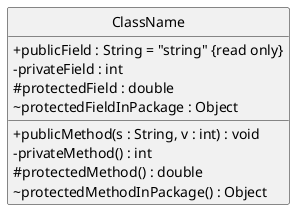 @startuml

hide circle
skinparam classAttributeIconSize 0

class ClassName {
  {field} + publicField : String = "string" {read only}
  {field} - privateField : int
  {field} # protectedField : double
  {field} ~ protectedFieldInPackage : Object

  {method} + publicMethod(s : String, v : int) : void
  {method} - privateMethod() : int
  {method} # protectedMethod() : double
  {method} ~ protectedMethodInPackage() : Object
}

@enduml
